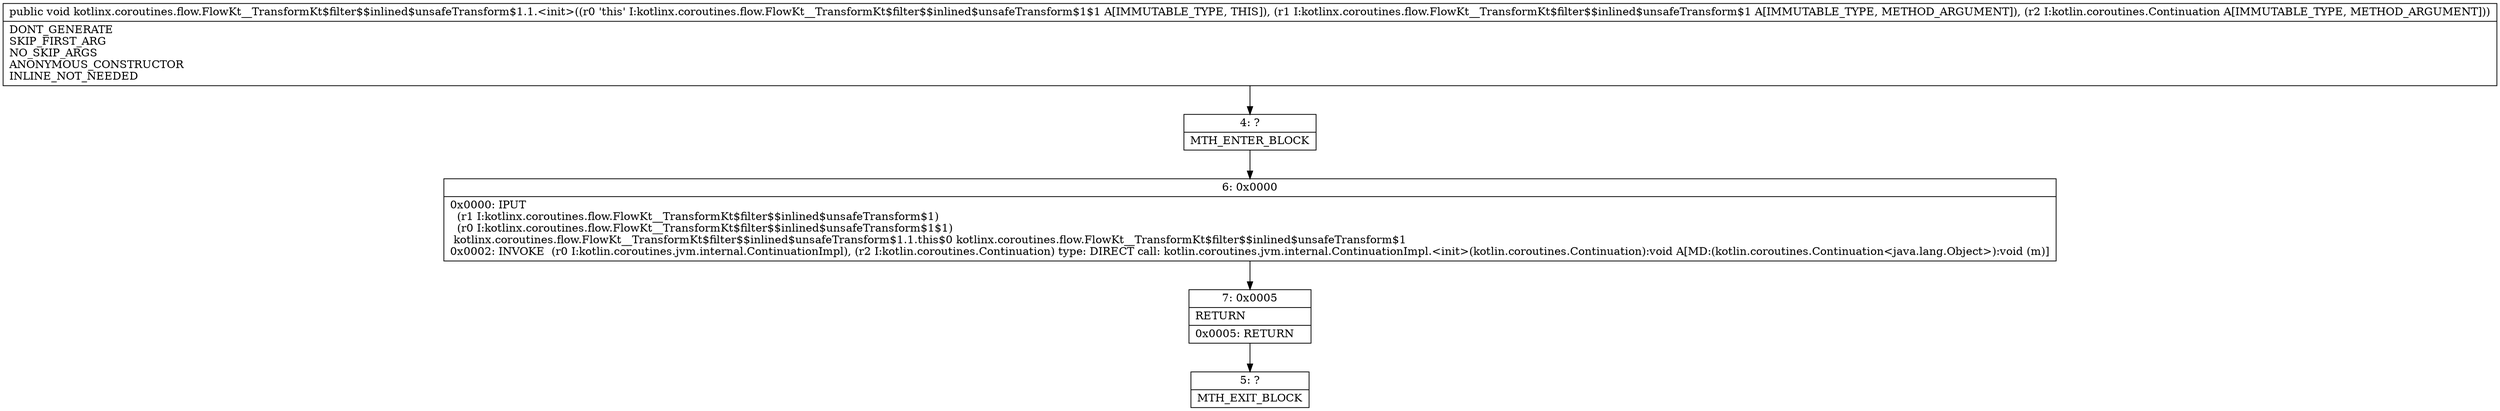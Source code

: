 digraph "CFG forkotlinx.coroutines.flow.FlowKt__TransformKt$filter$$inlined$unsafeTransform$1.1.\<init\>(Lkotlinx\/coroutines\/flow\/FlowKt__TransformKt$filter$$inlined$unsafeTransform$1;Lkotlin\/coroutines\/Continuation;)V" {
Node_4 [shape=record,label="{4\:\ ?|MTH_ENTER_BLOCK\l}"];
Node_6 [shape=record,label="{6\:\ 0x0000|0x0000: IPUT  \l  (r1 I:kotlinx.coroutines.flow.FlowKt__TransformKt$filter$$inlined$unsafeTransform$1)\l  (r0 I:kotlinx.coroutines.flow.FlowKt__TransformKt$filter$$inlined$unsafeTransform$1$1)\l kotlinx.coroutines.flow.FlowKt__TransformKt$filter$$inlined$unsafeTransform$1.1.this$0 kotlinx.coroutines.flow.FlowKt__TransformKt$filter$$inlined$unsafeTransform$1 \l0x0002: INVOKE  (r0 I:kotlin.coroutines.jvm.internal.ContinuationImpl), (r2 I:kotlin.coroutines.Continuation) type: DIRECT call: kotlin.coroutines.jvm.internal.ContinuationImpl.\<init\>(kotlin.coroutines.Continuation):void A[MD:(kotlin.coroutines.Continuation\<java.lang.Object\>):void (m)]\l}"];
Node_7 [shape=record,label="{7\:\ 0x0005|RETURN\l|0x0005: RETURN   \l}"];
Node_5 [shape=record,label="{5\:\ ?|MTH_EXIT_BLOCK\l}"];
MethodNode[shape=record,label="{public void kotlinx.coroutines.flow.FlowKt__TransformKt$filter$$inlined$unsafeTransform$1.1.\<init\>((r0 'this' I:kotlinx.coroutines.flow.FlowKt__TransformKt$filter$$inlined$unsafeTransform$1$1 A[IMMUTABLE_TYPE, THIS]), (r1 I:kotlinx.coroutines.flow.FlowKt__TransformKt$filter$$inlined$unsafeTransform$1 A[IMMUTABLE_TYPE, METHOD_ARGUMENT]), (r2 I:kotlin.coroutines.Continuation A[IMMUTABLE_TYPE, METHOD_ARGUMENT]))  | DONT_GENERATE\lSKIP_FIRST_ARG\lNO_SKIP_ARGS\lANONYMOUS_CONSTRUCTOR\lINLINE_NOT_NEEDED\l}"];
MethodNode -> Node_4;Node_4 -> Node_6;
Node_6 -> Node_7;
Node_7 -> Node_5;
}


